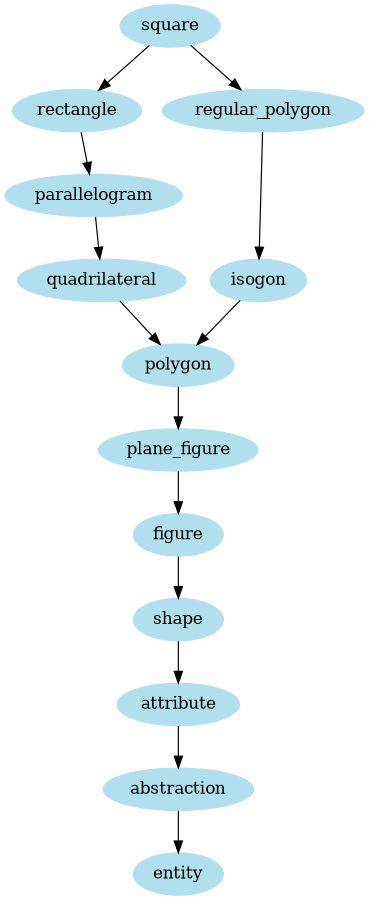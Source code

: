 digraph unix {
	node [color=lightblue2 style=filled]
	size="6,6"
	square -> rectangle
	rectangle -> parallelogram
	parallelogram -> quadrilateral
	quadrilateral -> polygon
	polygon -> plane_figure
	plane_figure -> figure
	figure -> shape
	shape -> attribute
	attribute -> abstraction
	abstraction -> entity
	square -> regular_polygon
	regular_polygon -> isogon
	isogon -> polygon
}
